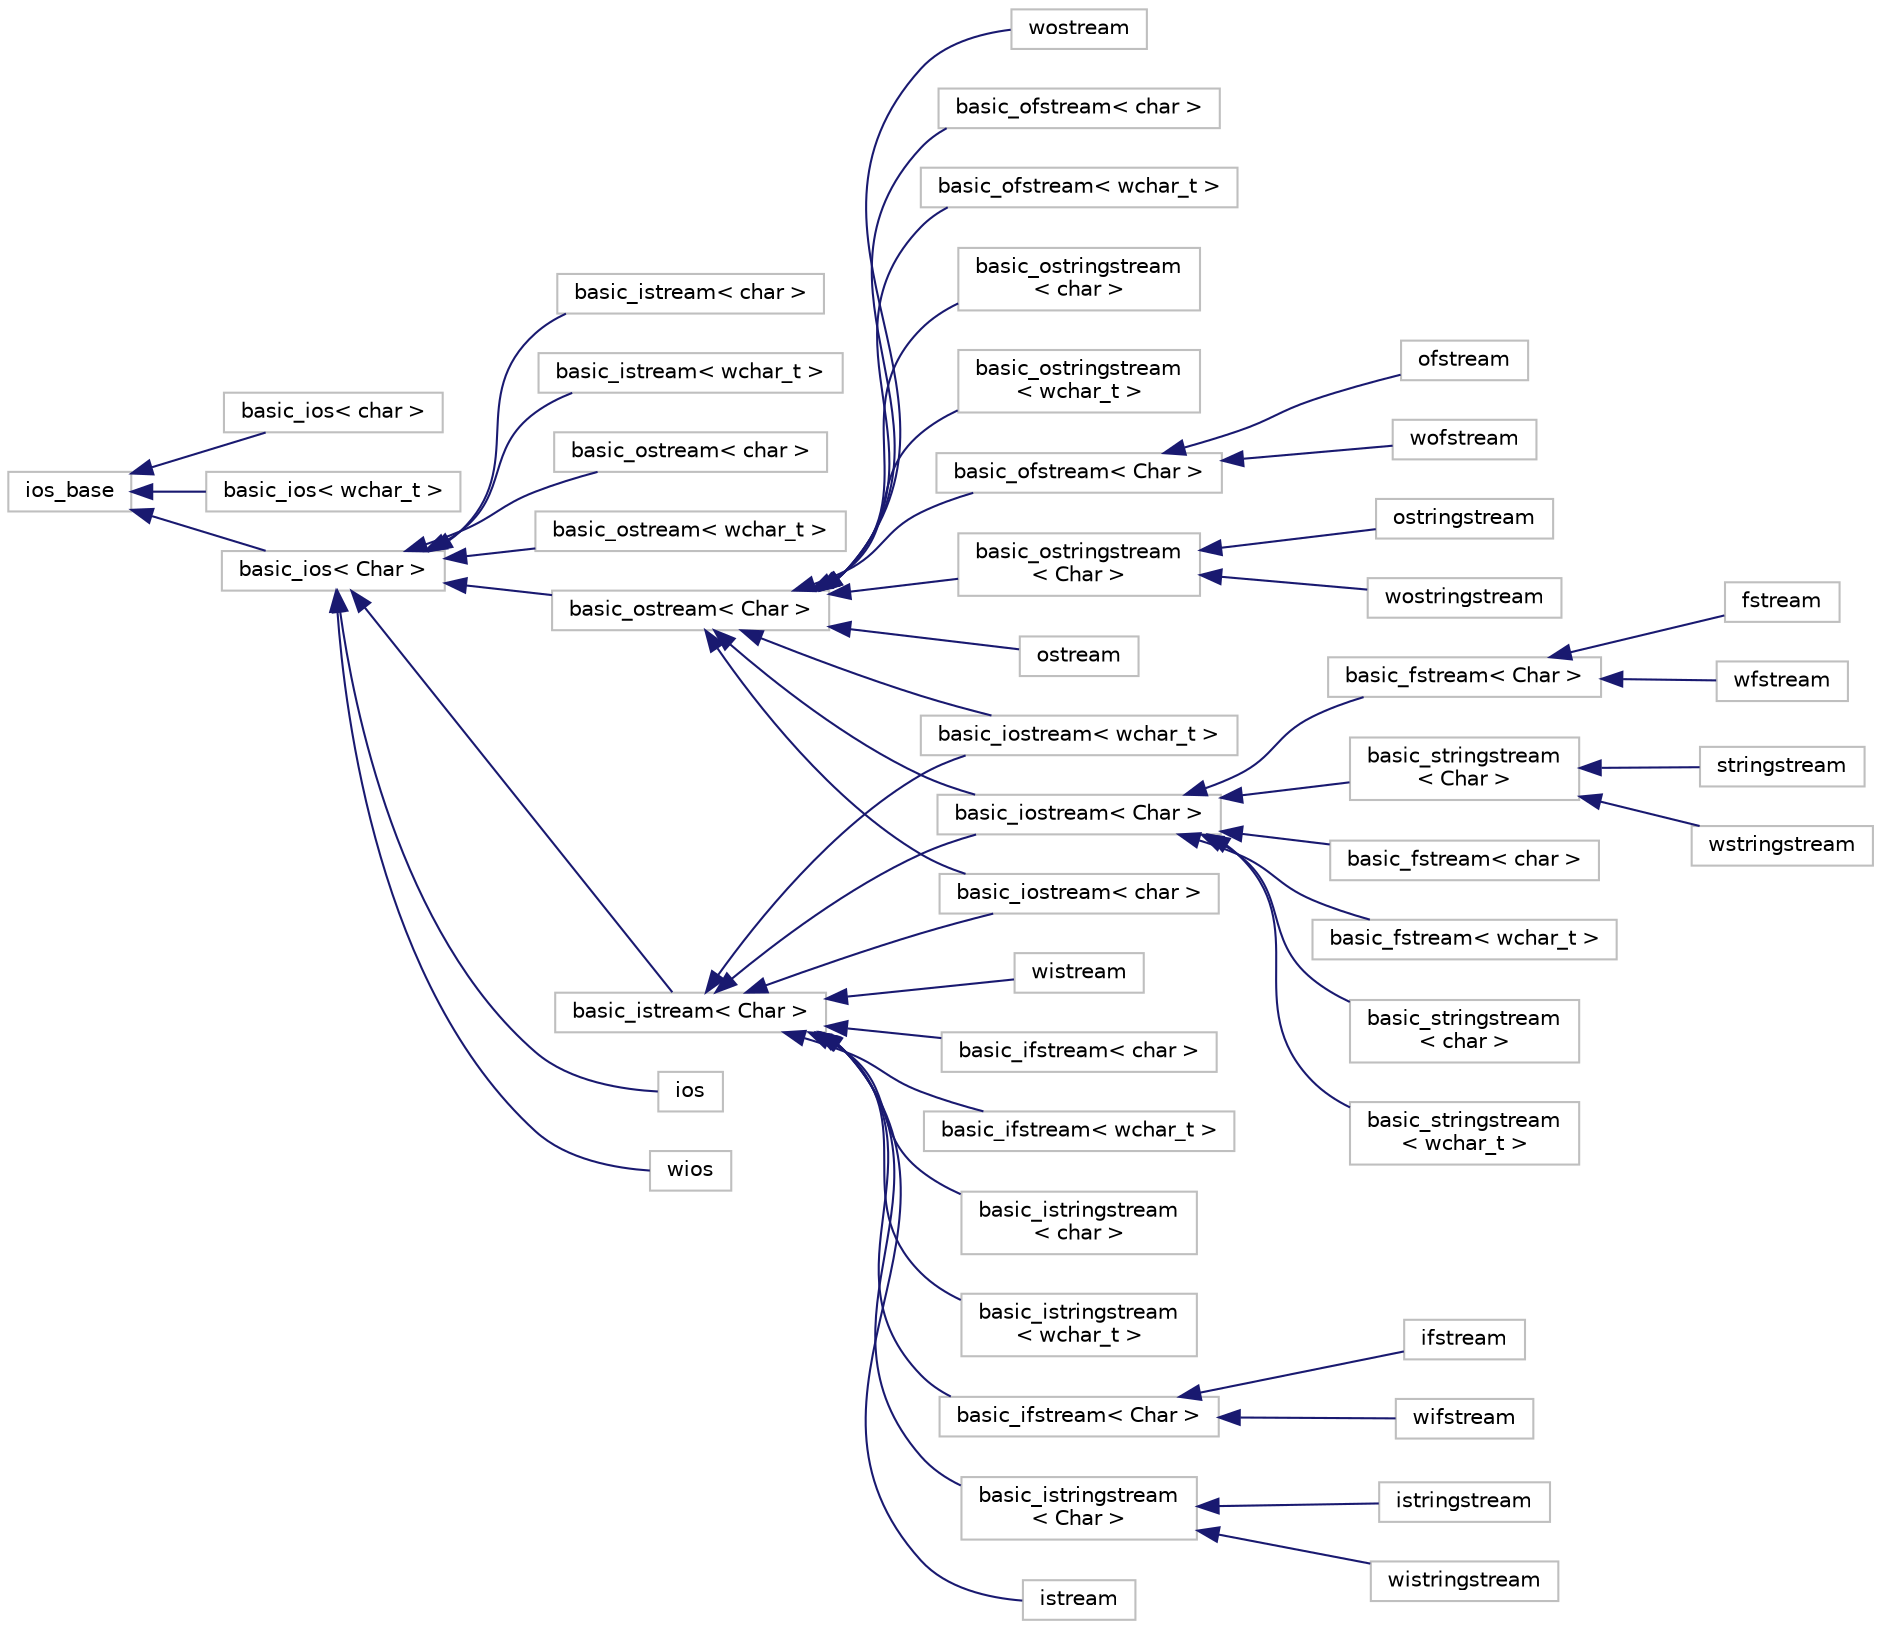 digraph "Graphical Class Hierarchy"
{
 // LATEX_PDF_SIZE
  edge [fontname="Helvetica",fontsize="10",labelfontname="Helvetica",labelfontsize="10"];
  node [fontname="Helvetica",fontsize="10",shape=record];
  rankdir="LR";
  Node0 [label="ios_base",height=0.2,width=0.4,color="grey75", fillcolor="white", style="filled",tooltip="STL class."];
  Node0 -> Node1 [dir="back",color="midnightblue",fontsize="10",style="solid",fontname="Helvetica"];
  Node1 [label="basic_ios\< char \>",height=0.2,width=0.4,color="grey75", fillcolor="white", style="filled",tooltip=" "];
  Node0 -> Node2 [dir="back",color="midnightblue",fontsize="10",style="solid",fontname="Helvetica"];
  Node2 [label="basic_ios\< wchar_t \>",height=0.2,width=0.4,color="grey75", fillcolor="white", style="filled",tooltip=" "];
  Node0 -> Node3 [dir="back",color="midnightblue",fontsize="10",style="solid",fontname="Helvetica"];
  Node3 [label="basic_ios\< Char \>",height=0.2,width=0.4,color="grey75", fillcolor="white", style="filled",tooltip="STL class."];
  Node3 -> Node4 [dir="back",color="midnightblue",fontsize="10",style="solid",fontname="Helvetica"];
  Node4 [label="basic_istream\< char \>",height=0.2,width=0.4,color="grey75", fillcolor="white", style="filled",tooltip=" "];
  Node3 -> Node5 [dir="back",color="midnightblue",fontsize="10",style="solid",fontname="Helvetica"];
  Node5 [label="basic_istream\< wchar_t \>",height=0.2,width=0.4,color="grey75", fillcolor="white", style="filled",tooltip=" "];
  Node3 -> Node6 [dir="back",color="midnightblue",fontsize="10",style="solid",fontname="Helvetica"];
  Node6 [label="basic_ostream\< char \>",height=0.2,width=0.4,color="grey75", fillcolor="white", style="filled",tooltip=" "];
  Node3 -> Node7 [dir="back",color="midnightblue",fontsize="10",style="solid",fontname="Helvetica"];
  Node7 [label="basic_ostream\< wchar_t \>",height=0.2,width=0.4,color="grey75", fillcolor="white", style="filled",tooltip=" "];
  Node3 -> Node8 [dir="back",color="midnightblue",fontsize="10",style="solid",fontname="Helvetica"];
  Node8 [label="basic_istream\< Char \>",height=0.2,width=0.4,color="grey75", fillcolor="white", style="filled",tooltip="STL class."];
  Node8 -> Node9 [dir="back",color="midnightblue",fontsize="10",style="solid",fontname="Helvetica"];
  Node9 [label="basic_ifstream\< char \>",height=0.2,width=0.4,color="grey75", fillcolor="white", style="filled",tooltip=" "];
  Node8 -> Node10 [dir="back",color="midnightblue",fontsize="10",style="solid",fontname="Helvetica"];
  Node10 [label="basic_ifstream\< wchar_t \>",height=0.2,width=0.4,color="grey75", fillcolor="white", style="filled",tooltip=" "];
  Node8 -> Node11 [dir="back",color="midnightblue",fontsize="10",style="solid",fontname="Helvetica"];
  Node11 [label="basic_iostream\< char \>",height=0.2,width=0.4,color="grey75", fillcolor="white", style="filled",tooltip=" "];
  Node8 -> Node12 [dir="back",color="midnightblue",fontsize="10",style="solid",fontname="Helvetica"];
  Node12 [label="basic_iostream\< wchar_t \>",height=0.2,width=0.4,color="grey75", fillcolor="white", style="filled",tooltip=" "];
  Node8 -> Node13 [dir="back",color="midnightblue",fontsize="10",style="solid",fontname="Helvetica"];
  Node13 [label="basic_istringstream\l\< char \>",height=0.2,width=0.4,color="grey75", fillcolor="white", style="filled",tooltip=" "];
  Node8 -> Node14 [dir="back",color="midnightblue",fontsize="10",style="solid",fontname="Helvetica"];
  Node14 [label="basic_istringstream\l\< wchar_t \>",height=0.2,width=0.4,color="grey75", fillcolor="white", style="filled",tooltip=" "];
  Node8 -> Node15 [dir="back",color="midnightblue",fontsize="10",style="solid",fontname="Helvetica"];
  Node15 [label="basic_ifstream\< Char \>",height=0.2,width=0.4,color="grey75", fillcolor="white", style="filled",tooltip="STL class."];
  Node15 -> Node16 [dir="back",color="midnightblue",fontsize="10",style="solid",fontname="Helvetica"];
  Node16 [label="ifstream",height=0.2,width=0.4,color="grey75", fillcolor="white", style="filled",tooltip="STL class."];
  Node15 -> Node17 [dir="back",color="midnightblue",fontsize="10",style="solid",fontname="Helvetica"];
  Node17 [label="wifstream",height=0.2,width=0.4,color="grey75", fillcolor="white", style="filled",tooltip="STL class."];
  Node8 -> Node18 [dir="back",color="midnightblue",fontsize="10",style="solid",fontname="Helvetica"];
  Node18 [label="basic_iostream\< Char \>",height=0.2,width=0.4,color="grey75", fillcolor="white", style="filled",tooltip="STL class."];
  Node18 -> Node19 [dir="back",color="midnightblue",fontsize="10",style="solid",fontname="Helvetica"];
  Node19 [label="basic_fstream\< char \>",height=0.2,width=0.4,color="grey75", fillcolor="white", style="filled",tooltip=" "];
  Node18 -> Node20 [dir="back",color="midnightblue",fontsize="10",style="solid",fontname="Helvetica"];
  Node20 [label="basic_fstream\< wchar_t \>",height=0.2,width=0.4,color="grey75", fillcolor="white", style="filled",tooltip=" "];
  Node18 -> Node21 [dir="back",color="midnightblue",fontsize="10",style="solid",fontname="Helvetica"];
  Node21 [label="basic_stringstream\l\< char \>",height=0.2,width=0.4,color="grey75", fillcolor="white", style="filled",tooltip=" "];
  Node18 -> Node22 [dir="back",color="midnightblue",fontsize="10",style="solid",fontname="Helvetica"];
  Node22 [label="basic_stringstream\l\< wchar_t \>",height=0.2,width=0.4,color="grey75", fillcolor="white", style="filled",tooltip=" "];
  Node18 -> Node23 [dir="back",color="midnightblue",fontsize="10",style="solid",fontname="Helvetica"];
  Node23 [label="basic_fstream\< Char \>",height=0.2,width=0.4,color="grey75", fillcolor="white", style="filled",tooltip="STL class."];
  Node23 -> Node24 [dir="back",color="midnightblue",fontsize="10",style="solid",fontname="Helvetica"];
  Node24 [label="fstream",height=0.2,width=0.4,color="grey75", fillcolor="white", style="filled",tooltip="STL class."];
  Node23 -> Node25 [dir="back",color="midnightblue",fontsize="10",style="solid",fontname="Helvetica"];
  Node25 [label="wfstream",height=0.2,width=0.4,color="grey75", fillcolor="white", style="filled",tooltip="STL class."];
  Node18 -> Node26 [dir="back",color="midnightblue",fontsize="10",style="solid",fontname="Helvetica"];
  Node26 [label="basic_stringstream\l\< Char \>",height=0.2,width=0.4,color="grey75", fillcolor="white", style="filled",tooltip="STL class."];
  Node26 -> Node27 [dir="back",color="midnightblue",fontsize="10",style="solid",fontname="Helvetica"];
  Node27 [label="stringstream",height=0.2,width=0.4,color="grey75", fillcolor="white", style="filled",tooltip="STL class."];
  Node26 -> Node28 [dir="back",color="midnightblue",fontsize="10",style="solid",fontname="Helvetica"];
  Node28 [label="wstringstream",height=0.2,width=0.4,color="grey75", fillcolor="white", style="filled",tooltip="STL class."];
  Node8 -> Node29 [dir="back",color="midnightblue",fontsize="10",style="solid",fontname="Helvetica"];
  Node29 [label="basic_istringstream\l\< Char \>",height=0.2,width=0.4,color="grey75", fillcolor="white", style="filled",tooltip="STL class."];
  Node29 -> Node30 [dir="back",color="midnightblue",fontsize="10",style="solid",fontname="Helvetica"];
  Node30 [label="istringstream",height=0.2,width=0.4,color="grey75", fillcolor="white", style="filled",tooltip="STL class."];
  Node29 -> Node31 [dir="back",color="midnightblue",fontsize="10",style="solid",fontname="Helvetica"];
  Node31 [label="wistringstream",height=0.2,width=0.4,color="grey75", fillcolor="white", style="filled",tooltip="STL class."];
  Node8 -> Node32 [dir="back",color="midnightblue",fontsize="10",style="solid",fontname="Helvetica"];
  Node32 [label="istream",height=0.2,width=0.4,color="grey75", fillcolor="white", style="filled",tooltip="STL class."];
  Node8 -> Node33 [dir="back",color="midnightblue",fontsize="10",style="solid",fontname="Helvetica"];
  Node33 [label="wistream",height=0.2,width=0.4,color="grey75", fillcolor="white", style="filled",tooltip="STL class."];
  Node3 -> Node34 [dir="back",color="midnightblue",fontsize="10",style="solid",fontname="Helvetica"];
  Node34 [label="basic_ostream\< Char \>",height=0.2,width=0.4,color="grey75", fillcolor="white", style="filled",tooltip="STL class."];
  Node34 -> Node11 [dir="back",color="midnightblue",fontsize="10",style="solid",fontname="Helvetica"];
  Node34 -> Node12 [dir="back",color="midnightblue",fontsize="10",style="solid",fontname="Helvetica"];
  Node34 -> Node35 [dir="back",color="midnightblue",fontsize="10",style="solid",fontname="Helvetica"];
  Node35 [label="basic_ofstream\< char \>",height=0.2,width=0.4,color="grey75", fillcolor="white", style="filled",tooltip=" "];
  Node34 -> Node36 [dir="back",color="midnightblue",fontsize="10",style="solid",fontname="Helvetica"];
  Node36 [label="basic_ofstream\< wchar_t \>",height=0.2,width=0.4,color="grey75", fillcolor="white", style="filled",tooltip=" "];
  Node34 -> Node37 [dir="back",color="midnightblue",fontsize="10",style="solid",fontname="Helvetica"];
  Node37 [label="basic_ostringstream\l\< char \>",height=0.2,width=0.4,color="grey75", fillcolor="white", style="filled",tooltip=" "];
  Node34 -> Node38 [dir="back",color="midnightblue",fontsize="10",style="solid",fontname="Helvetica"];
  Node38 [label="basic_ostringstream\l\< wchar_t \>",height=0.2,width=0.4,color="grey75", fillcolor="white", style="filled",tooltip=" "];
  Node34 -> Node18 [dir="back",color="midnightblue",fontsize="10",style="solid",fontname="Helvetica"];
  Node34 -> Node39 [dir="back",color="midnightblue",fontsize="10",style="solid",fontname="Helvetica"];
  Node39 [label="basic_ofstream\< Char \>",height=0.2,width=0.4,color="grey75", fillcolor="white", style="filled",tooltip="STL class."];
  Node39 -> Node40 [dir="back",color="midnightblue",fontsize="10",style="solid",fontname="Helvetica"];
  Node40 [label="ofstream",height=0.2,width=0.4,color="grey75", fillcolor="white", style="filled",tooltip="STL class."];
  Node39 -> Node41 [dir="back",color="midnightblue",fontsize="10",style="solid",fontname="Helvetica"];
  Node41 [label="wofstream",height=0.2,width=0.4,color="grey75", fillcolor="white", style="filled",tooltip="STL class."];
  Node34 -> Node42 [dir="back",color="midnightblue",fontsize="10",style="solid",fontname="Helvetica"];
  Node42 [label="basic_ostringstream\l\< Char \>",height=0.2,width=0.4,color="grey75", fillcolor="white", style="filled",tooltip="STL class."];
  Node42 -> Node43 [dir="back",color="midnightblue",fontsize="10",style="solid",fontname="Helvetica"];
  Node43 [label="ostringstream",height=0.2,width=0.4,color="grey75", fillcolor="white", style="filled",tooltip="STL class."];
  Node42 -> Node44 [dir="back",color="midnightblue",fontsize="10",style="solid",fontname="Helvetica"];
  Node44 [label="wostringstream",height=0.2,width=0.4,color="grey75", fillcolor="white", style="filled",tooltip="STL class."];
  Node34 -> Node45 [dir="back",color="midnightblue",fontsize="10",style="solid",fontname="Helvetica"];
  Node45 [label="ostream",height=0.2,width=0.4,color="grey75", fillcolor="white", style="filled",tooltip="STL class."];
  Node34 -> Node46 [dir="back",color="midnightblue",fontsize="10",style="solid",fontname="Helvetica"];
  Node46 [label="wostream",height=0.2,width=0.4,color="grey75", fillcolor="white", style="filled",tooltip="STL class."];
  Node3 -> Node47 [dir="back",color="midnightblue",fontsize="10",style="solid",fontname="Helvetica"];
  Node47 [label="ios",height=0.2,width=0.4,color="grey75", fillcolor="white", style="filled",tooltip="STL class."];
  Node3 -> Node48 [dir="back",color="midnightblue",fontsize="10",style="solid",fontname="Helvetica"];
  Node48 [label="wios",height=0.2,width=0.4,color="grey75", fillcolor="white", style="filled",tooltip="STL class."];
}
